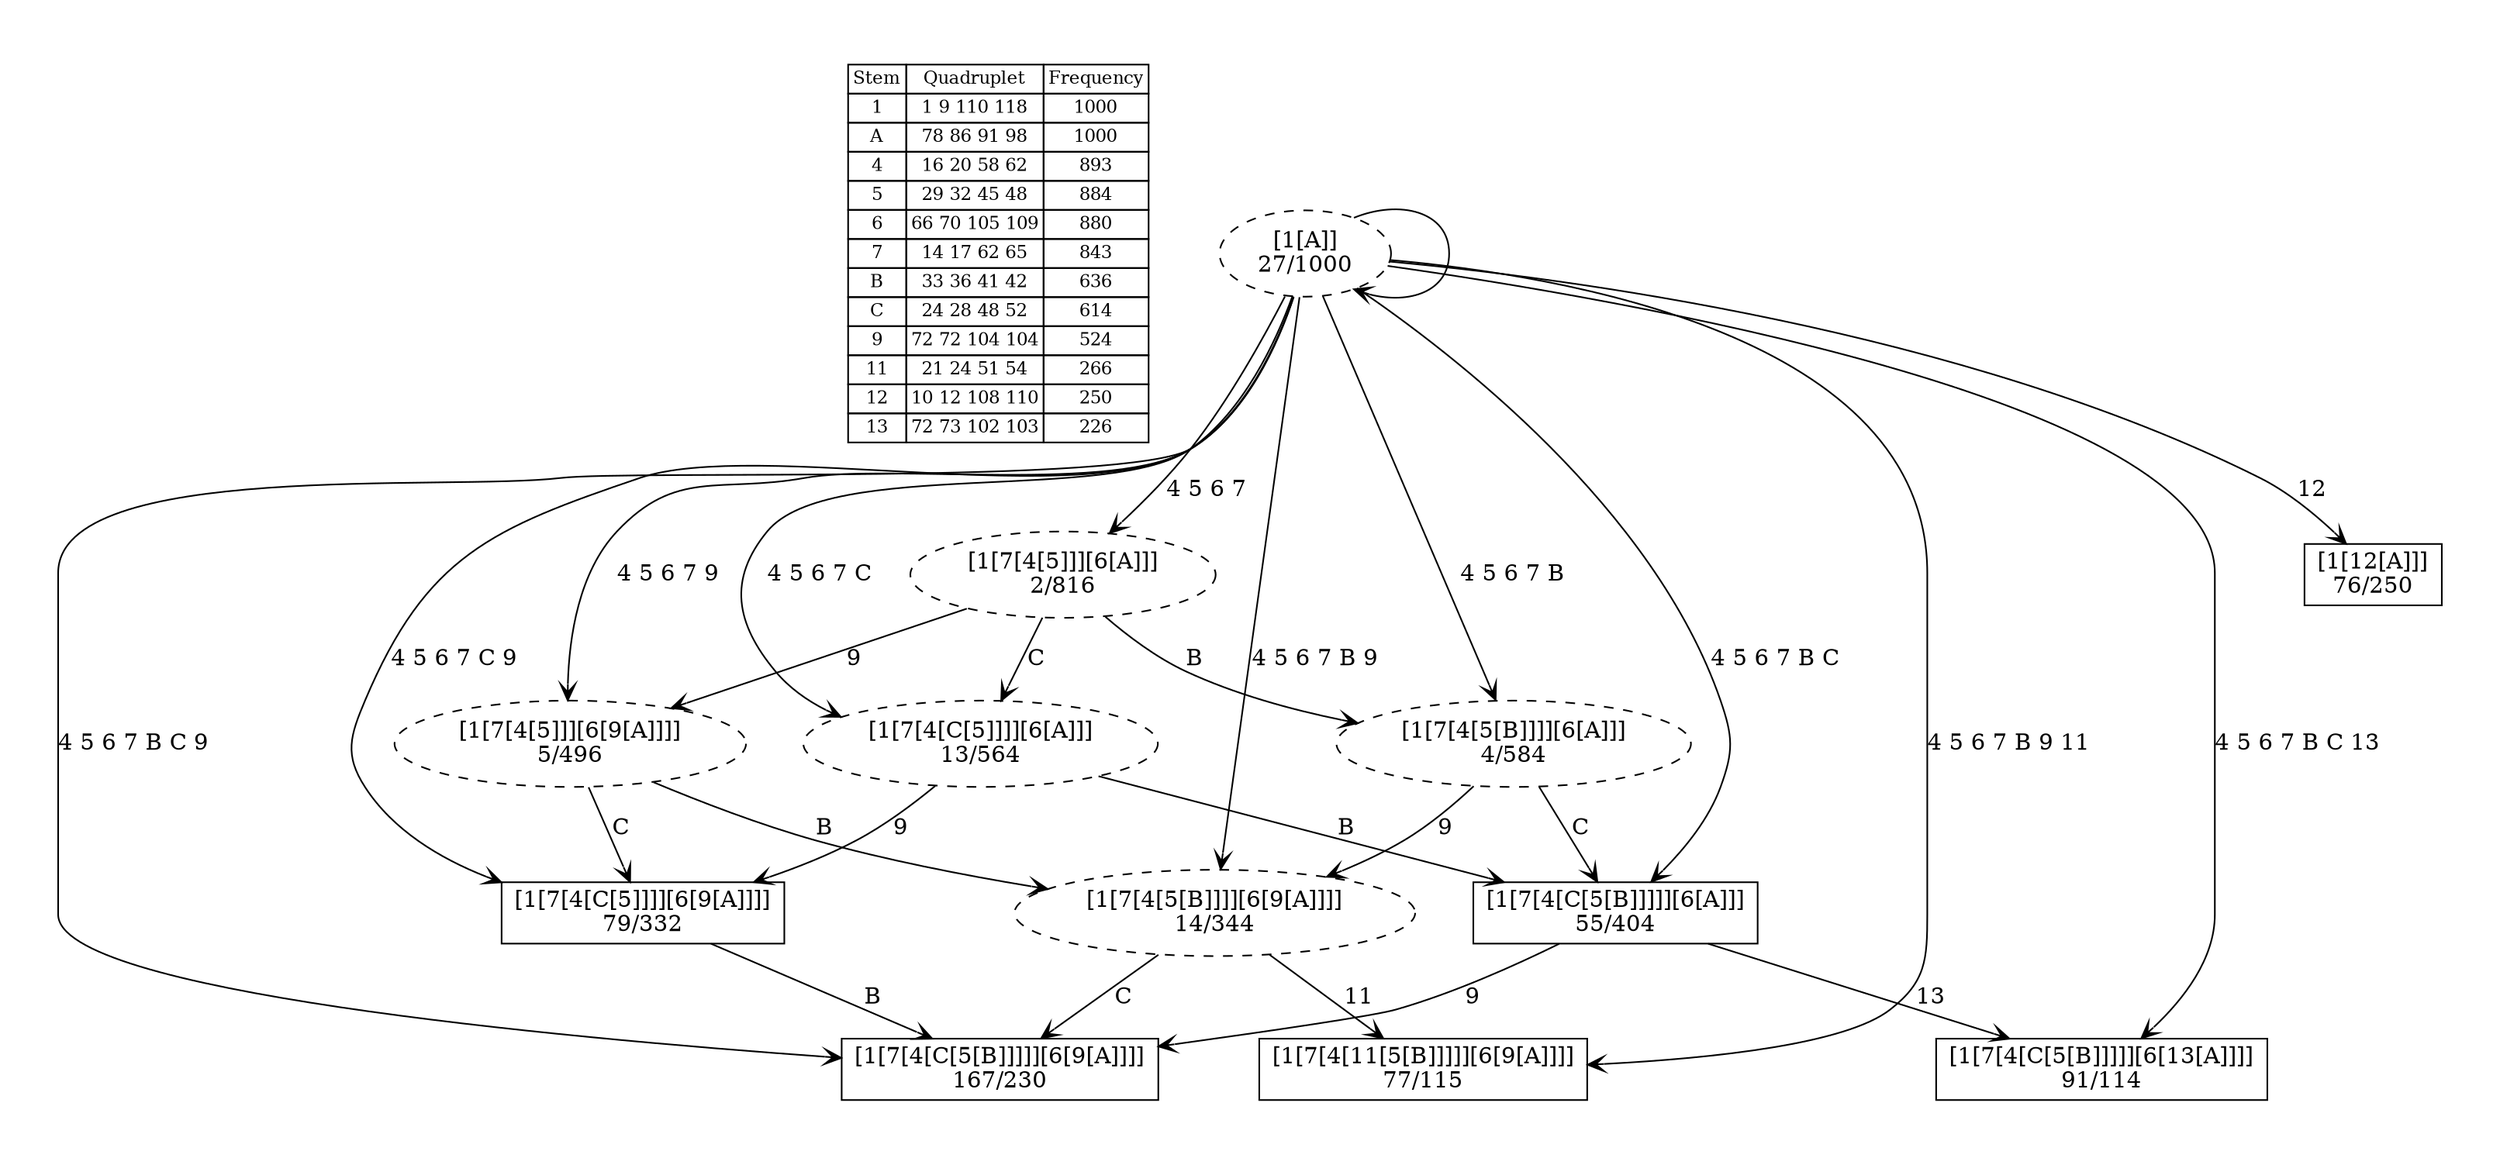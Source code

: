 digraph G {
	pad = 0.5;
	nodesep = 0.5;
"legend" [label = < <table border="0" cellborder="1" cellspacing="0"><tr><td>Stem</td><td>Quadruplet</td><td>Frequency</td></tr>
<tr><td>1</td><td>1 9 110 118</td><td>1000</td></tr>
<tr><td>A</td><td>78 86 91 98</td><td>1000</td></tr>
<tr><td>4</td><td>16 20 58 62</td><td>893</td></tr>
<tr><td>5</td><td>29 32 45 48</td><td>884</td></tr>
<tr><td>6</td><td>66 70 105 109</td><td>880</td></tr>
<tr><td>7</td><td>14 17 62 65</td><td>843</td></tr>
<tr><td>B</td><td>33 36 41 42</td><td>636</td></tr>
<tr><td>C</td><td>24 28 48 52</td><td>614</td></tr>
<tr><td>9</td><td>72 72 104 104</td><td>524</td></tr>
<tr><td>11</td><td>21 24 51 54</td><td>266</td></tr>
<tr><td>12</td><td>10 12 108 110</td><td>250</td></tr>
<tr><td>13</td><td>72 73 102 103</td><td>226</td></tr>
</table>>, shape = plaintext, fontsize=11];
"1 A 4 5 6 7 B C 9 " [shape = box];
"1 A 4 5 6 7 B C 13 " [shape = box];
"1 A 4 5 6 7 C 9 " [shape = box];
"1 A 4 5 6 7 B 9 11 " [shape = box];
"1 A 12 " [shape = box];
"1 A 4 5 6 7 B C " [shape = box];
"1 A 4 5 6 7 B 9 " [style = dashed];
"1 A " [style = dashed];
"1 A 4 5 6 7 C " [style = dashed];
"1 A 4 5 6 7 B " [style = dashed];
"1 A 4 5 6 7 9 " [style = dashed];
"1 A 4 5 6 7 " [style = dashed];
"1 A 4 5 6 7 B C 9 " [label = "[1[7[4[C[5[B]]]]][6[9[A]]]]\n167/230"];
"1 A 4 5 6 7 B C 13 " [label = "[1[7[4[C[5[B]]]]][6[13[A]]]]\n91/114"];
"1 A 4 5 6 7 C 9 " [label = "[1[7[4[C[5]]]][6[9[A]]]]\n79/332"];
"1 A 4 5 6 7 B 9 11 " [label = "[1[7[4[11[5[B]]]]][6[9[A]]]]\n77/115"];
"1 A 12 " [label = "[1[12[A]]]\n76/250"];
"1 A 4 5 6 7 B C " [label = "[1[7[4[C[5[B]]]]][6[A]]]\n55/404"];
"1 A 4 5 6 7 B 9 " [label = "[1[7[4[5[B]]]][6[9[A]]]]\n14/344"];
"1 A " [label = "[1[A]]\n27/1000"];
"1 A 4 5 6 7 C " [label = "[1[7[4[C[5]]]][6[A]]]\n13/564"];
"1 A 4 5 6 7 B " [label = "[1[7[4[5[B]]]][6[A]]]\n4/584"];
"1 A 4 5 6 7 9 " [label = "[1[7[4[5]]][6[9[A]]]]\n5/496"];
"1 A 4 5 6 7 " [label = "[1[7[4[5]]][6[A]]]\n2/816"];
"1 A " [label = "[1[A]]\n27/1000"];
"1 A 4 5 6 7 C 9 " -> "1 A 4 5 6 7 B C 9 " [label = "B ", arrowhead = vee];
"1 A 4 5 6 7 B C " -> "1 A 4 5 6 7 B C 9 " [label = "9 ", arrowhead = vee];
"1 A 4 5 6 7 B C " -> "1 A 4 5 6 7 B C 13 " [label = "13 ", arrowhead = vee];
"1 A 4 5 6 7 B 9 " -> "1 A 4 5 6 7 B C 9 " [label = "C ", arrowhead = vee];
"1 A 4 5 6 7 B 9 " -> "1 A 4 5 6 7 B 9 11 " [label = "11 ", arrowhead = vee];
"1 A 4 5 6 7 C " -> "1 A 4 5 6 7 C 9 " [label = "9 ", arrowhead = vee];
"1 A 4 5 6 7 C " -> "1 A 4 5 6 7 B C " [label = "B ", arrowhead = vee];
"1 A 4 5 6 7 B " -> "1 A 4 5 6 7 B 9 " [label = "9 ", arrowhead = vee];
"1 A 4 5 6 7 B " -> "1 A 4 5 6 7 B C " [label = "C ", arrowhead = vee];
"1 A 4 5 6 7 9 " -> "1 A 4 5 6 7 C 9 " [label = "C ", arrowhead = vee];
"1 A 4 5 6 7 9 " -> "1 A 4 5 6 7 B 9 " [label = "B ", arrowhead = vee];
"1 A 4 5 6 7 " -> "1 A 4 5 6 7 C " [label = "C ", arrowhead = vee];
"1 A 4 5 6 7 " -> "1 A 4 5 6 7 B " [label = "B ", arrowhead = vee];
"1 A 4 5 6 7 " -> "1 A 4 5 6 7 9 " [label = "9 ", arrowhead = vee];
"1 A " -> "1 A 4 5 6 7 B C 9 " [label = "4 5 6 7 B C 9 ", arrowhead = vee];
"1 A " -> "1 A 4 5 6 7 B C 13 " [label = "4 5 6 7 B C 13 ", arrowhead = vee];
"1 A " -> "1 A 4 5 6 7 C 9 " [label = "4 5 6 7 C 9 ", arrowhead = vee];
"1 A " -> "1 A 4 5 6 7 B 9 11 " [label = "4 5 6 7 B 9 11 ", arrowhead = vee];
"1 A " -> "1 A 12 " [label = "12 ", arrowhead = vee];
"1 A " -> "1 A 4 5 6 7 B C " [label = "4 5 6 7 B C ", arrowhead = vee];
"1 A " -> "1 A 4 5 6 7 B 9 " [label = "4 5 6 7 B 9 ", arrowhead = vee];
"1 A " -> "1 A " [label = "", arrowhead = vee];
"1 A " -> "1 A 4 5 6 7 C " [label = "4 5 6 7 C ", arrowhead = vee];
"1 A " -> "1 A 4 5 6 7 B " [label = "4 5 6 7 B ", arrowhead = vee];
"1 A " -> "1 A 4 5 6 7 9 " [label = "4 5 6 7 9 ", arrowhead = vee];
"1 A " -> "1 A 4 5 6 7 " [label = "4 5 6 7 ", arrowhead = vee];
}